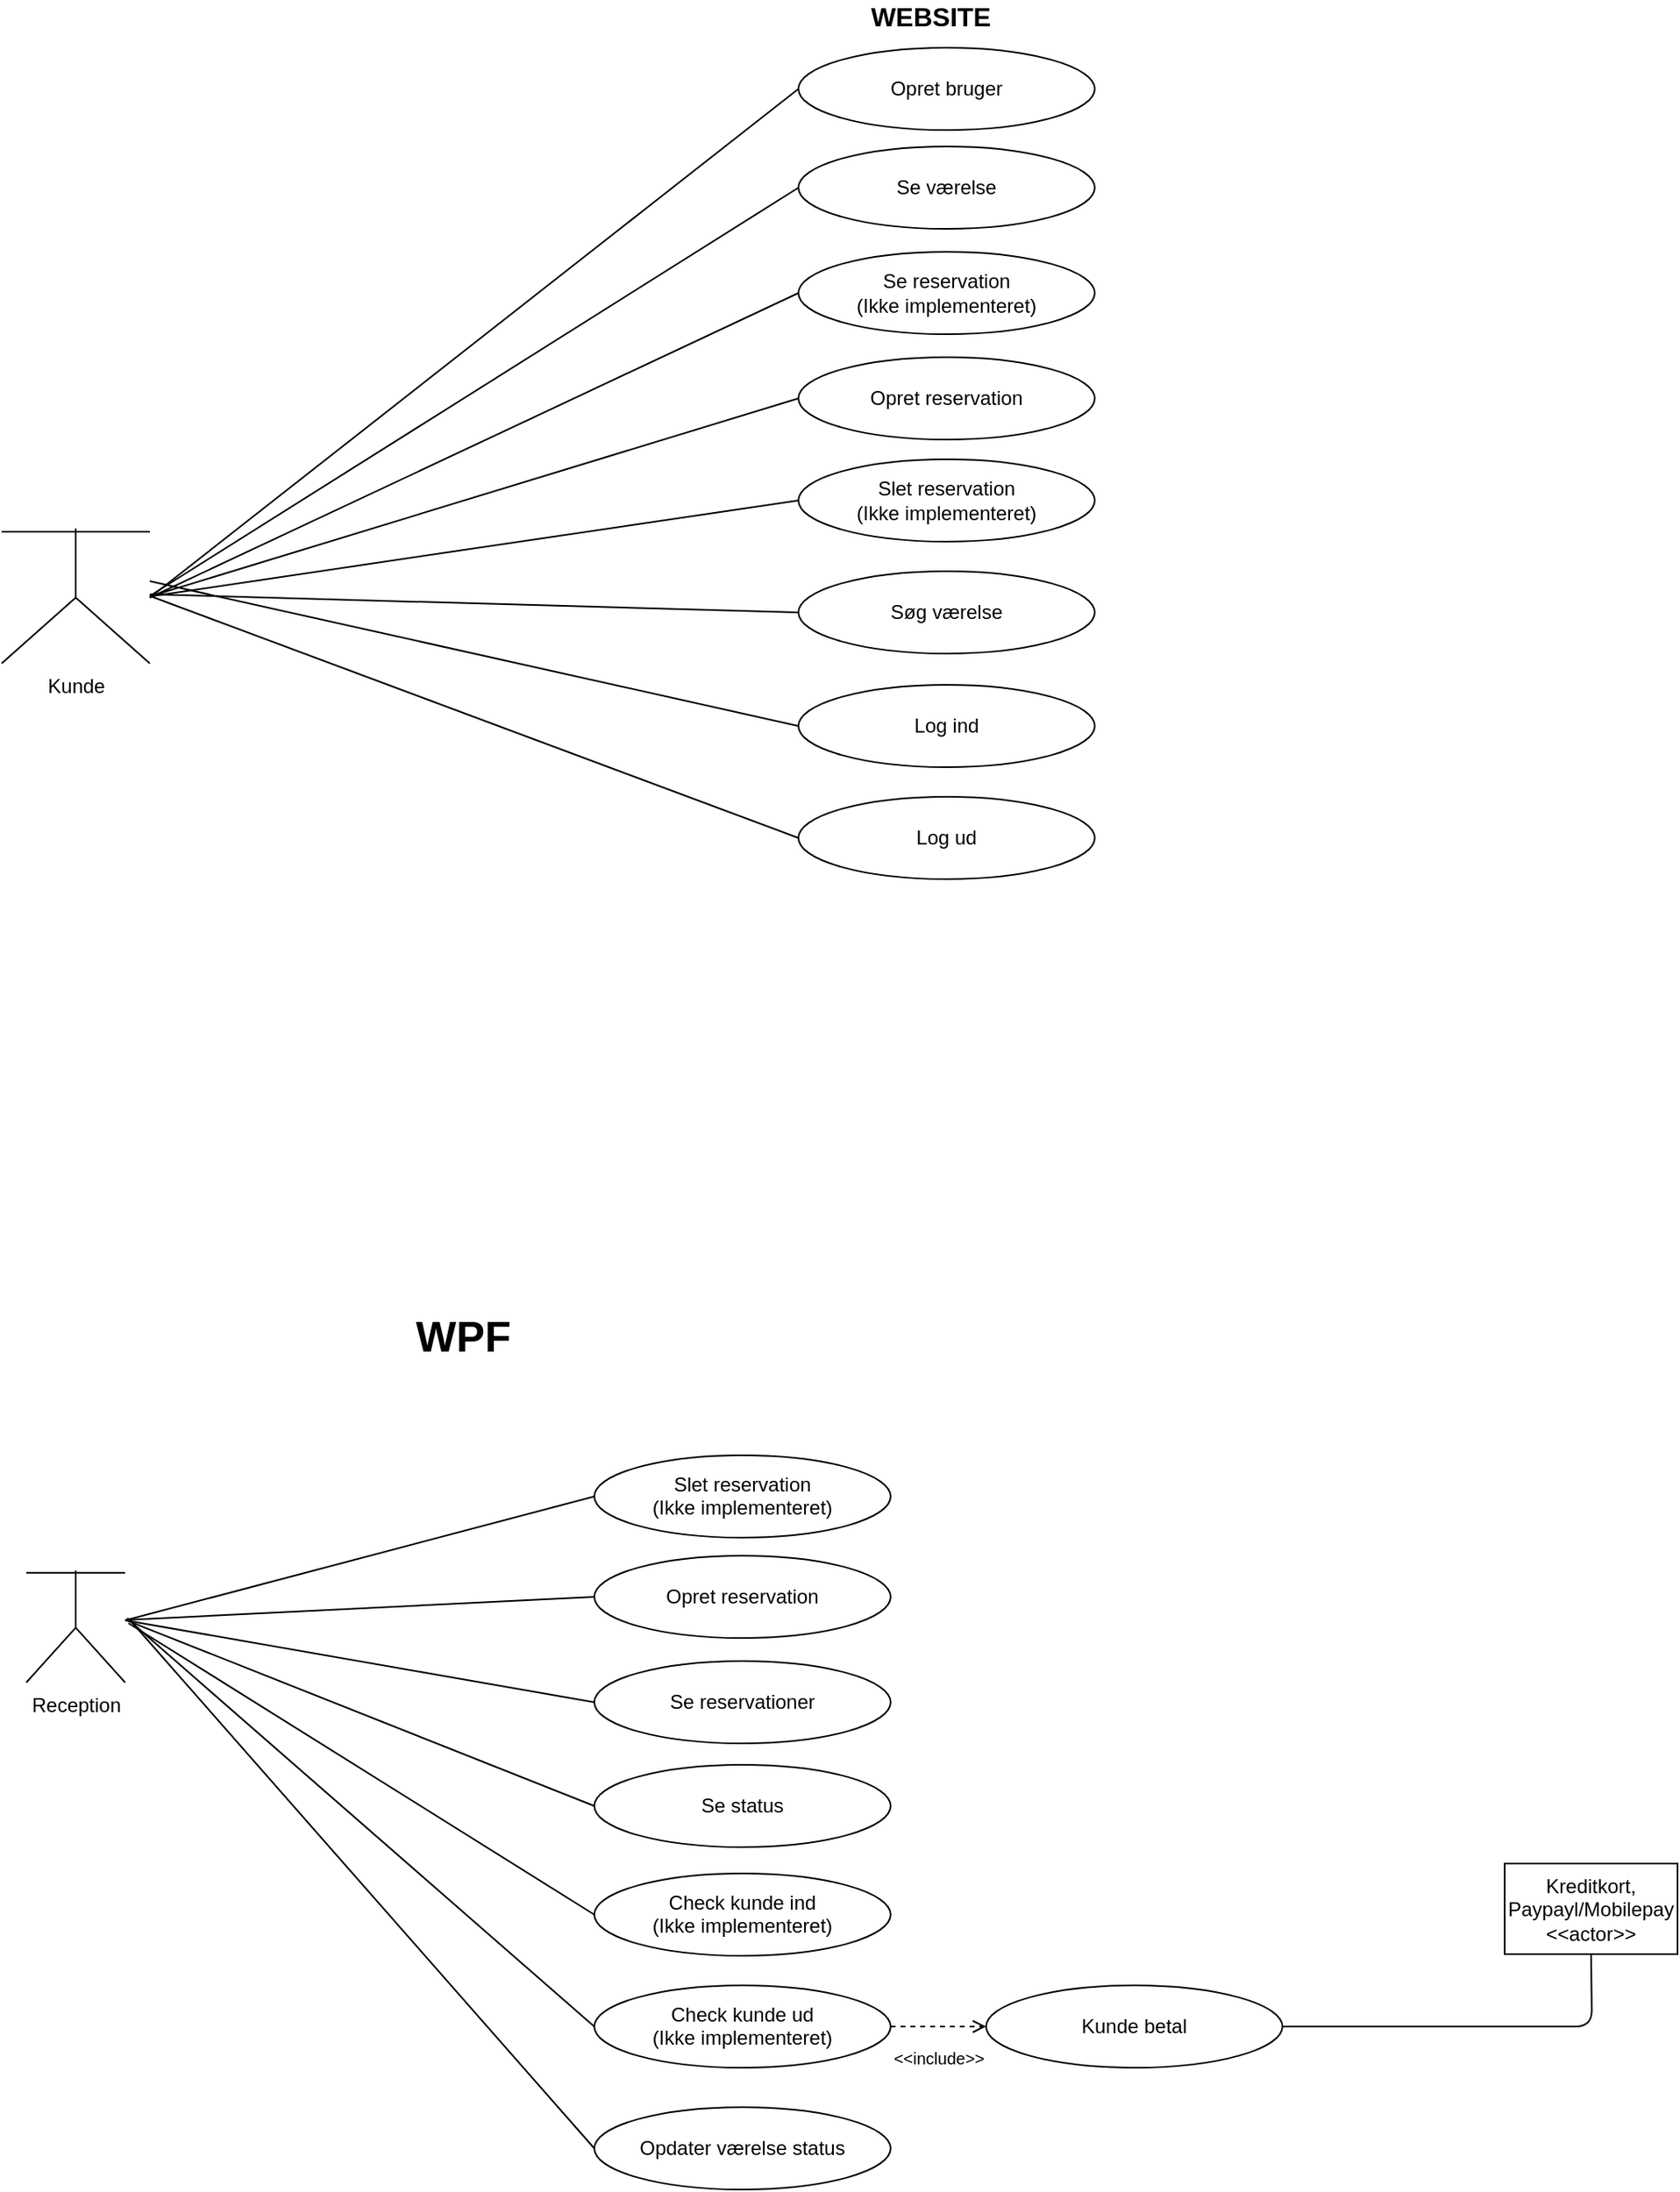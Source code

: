 <mxfile version="13.2.6" type="device"><diagram id="xb_ZnV_-1ZJiRoVLUP54" name="Page-1"><mxGraphModel dx="1038" dy="580" grid="0" gridSize="10" guides="1" tooltips="1" connect="1" arrows="1" fold="1" page="1" pageScale="1" pageWidth="2339" pageHeight="3300" math="0" shadow="0"><root><mxCell id="0"/><mxCell id="1" parent="0"/><mxCell id="jyRkxVcj7EnlJ8z9M37f-2" value="Kunde" style="shape=umlActor;verticalLabelPosition=bottom;labelBackgroundColor=#ffffff;verticalAlign=top;html=1;outlineConnect=0;" parent="1" vertex="1"><mxGeometry x="300" y="291" width="90" height="120" as="geometry"/></mxCell><mxCell id="jyRkxVcj7EnlJ8z9M37f-3" value="" style="shape=image;html=1;verticalAlign=top;verticalLabelPosition=bottom;labelBackgroundColor=#ffffff;imageAspect=0;aspect=fixed;image=https://cdn0.iconfinder.com/data/icons/objects-9/24/lego_figure_head_smile_toy-128.png;imageBackground=#ffffff;" parent="1" vertex="1"><mxGeometry x="311" y="261" width="68" height="68" as="geometry"/></mxCell><mxCell id="jyRkxVcj7EnlJ8z9M37f-8" value="Opret reservation" style="ellipse;whiteSpace=wrap;html=1;" parent="1" vertex="1"><mxGeometry x="784" y="225" width="180" height="50" as="geometry"/></mxCell><mxCell id="jyRkxVcj7EnlJ8z9M37f-26" value="" style="endArrow=none;html=1;exitX=0;exitY=0.5;exitDx=0;exitDy=0;" parent="1" source="TXzJKhRcY7PYW3Pfr3JQ-35" target="jyRkxVcj7EnlJ8z9M37f-2" edge="1"><mxGeometry width="50" height="50" relative="1" as="geometry"><mxPoint x="500" y="480" as="sourcePoint"/><mxPoint x="550" y="430" as="targetPoint"/><Array as="points"/></mxGeometry></mxCell><mxCell id="TXzJKhRcY7PYW3Pfr3JQ-11" value="Reception" style="shape=umlActor;verticalLabelPosition=bottom;labelBackgroundColor=#ffffff;verticalAlign=top;html=1;outlineConnect=0;fillColor=none;" parent="1" vertex="1"><mxGeometry x="315" y="930" width="60" height="100" as="geometry"/></mxCell><mxCell id="TXzJKhRcY7PYW3Pfr3JQ-14" value="Opret reservation" style="ellipse;whiteSpace=wrap;html=1;" parent="1" vertex="1"><mxGeometry x="660" y="953" width="180" height="50" as="geometry"/></mxCell><mxCell id="TXzJKhRcY7PYW3Pfr3JQ-15" value="&lt;font style=&quot;font-size: 26px&quot;&gt;&lt;b&gt;WPF&lt;/b&gt;&lt;/font&gt;" style="text;html=1;align=center;verticalAlign=middle;resizable=0;points=[];autosize=1;" parent="1" vertex="1"><mxGeometry x="545" y="810" width="70" height="20" as="geometry"/></mxCell><mxCell id="TXzJKhRcY7PYW3Pfr3JQ-16" value="Se status" style="ellipse;whiteSpace=wrap;html=1;" parent="1" vertex="1"><mxGeometry x="660" y="1080" width="180" height="50" as="geometry"/></mxCell><mxCell id="TXzJKhRcY7PYW3Pfr3JQ-17" value="Kunde betal" style="ellipse;whiteSpace=wrap;html=1;" parent="1" vertex="1"><mxGeometry x="898" y="1214" width="180" height="50" as="geometry"/></mxCell><mxCell id="TXzJKhRcY7PYW3Pfr3JQ-19" value="Se reservationer" style="ellipse;whiteSpace=wrap;html=1;" parent="1" vertex="1"><mxGeometry x="660" y="1017" width="180" height="50" as="geometry"/></mxCell><mxCell id="TXzJKhRcY7PYW3Pfr3JQ-20" value="" style="endArrow=none;html=1;entryX=0;entryY=0.5;entryDx=0;entryDy=0;" parent="1" source="TXzJKhRcY7PYW3Pfr3JQ-11" target="TXzJKhRcY7PYW3Pfr3JQ-16" edge="1"><mxGeometry width="50" height="50" relative="1" as="geometry"><mxPoint x="520" y="1120" as="sourcePoint"/><mxPoint x="570" y="1070" as="targetPoint"/></mxGeometry></mxCell><mxCell id="TXzJKhRcY7PYW3Pfr3JQ-21" value="" style="endArrow=none;html=1;entryX=0;entryY=0.5;entryDx=0;entryDy=0;" parent="1" target="TXzJKhRcY7PYW3Pfr3JQ-19" edge="1"><mxGeometry width="50" height="50" relative="1" as="geometry"><mxPoint x="375" y="992.238" as="sourcePoint"/><mxPoint x="660" y="1042" as="targetPoint"/></mxGeometry></mxCell><mxCell id="TXzJKhRcY7PYW3Pfr3JQ-23" value="" style="endArrow=none;html=1;entryX=0;entryY=0.5;entryDx=0;entryDy=0;" parent="1" target="TXzJKhRcY7PYW3Pfr3JQ-14" edge="1"><mxGeometry width="50" height="50" relative="1" as="geometry"><mxPoint x="376" y="992" as="sourcePoint"/><mxPoint x="619" y="887" as="targetPoint"/></mxGeometry></mxCell><mxCell id="TXzJKhRcY7PYW3Pfr3JQ-24" value="Kreditkort,&lt;br&gt;Paypayl/Mobilepay&lt;br&gt;&amp;lt;&amp;lt;actor&amp;gt;&amp;gt;" style="rounded=0;whiteSpace=wrap;html=1;fillColor=none;" parent="1" vertex="1"><mxGeometry x="1213" y="1140" width="105" height="55" as="geometry"/></mxCell><mxCell id="TXzJKhRcY7PYW3Pfr3JQ-25" value="" style="endArrow=none;html=1;entryX=0.5;entryY=1;entryDx=0;entryDy=0;exitX=1;exitY=0.5;exitDx=0;exitDy=0;" parent="1" source="TXzJKhRcY7PYW3Pfr3JQ-17" target="TXzJKhRcY7PYW3Pfr3JQ-24" edge="1"><mxGeometry width="50" height="50" relative="1" as="geometry"><mxPoint x="1304" y="1019" as="sourcePoint"/><mxPoint x="1354" y="969" as="targetPoint"/><Array as="points"><mxPoint x="1266" y="1239"/></Array></mxGeometry></mxCell><mxCell id="TXzJKhRcY7PYW3Pfr3JQ-26" value="" style="shape=image;html=1;verticalAlign=top;verticalLabelPosition=bottom;labelBackgroundColor=#ffffff;imageAspect=0;aspect=fixed;image=https://cdn0.iconfinder.com/data/icons/objects-9/24/lego_figure_head_smile_toy-128.png;imageBackground=#ffffff;" parent="1" vertex="1"><mxGeometry x="311" y="894" width="68" height="68" as="geometry"/></mxCell><mxCell id="TXzJKhRcY7PYW3Pfr3JQ-30" value="Slet reservation&lt;br&gt;(Ikke implementeret)" style="ellipse;whiteSpace=wrap;html=1;" parent="1" vertex="1"><mxGeometry x="784" y="287" width="180" height="50" as="geometry"/></mxCell><mxCell id="TXzJKhRcY7PYW3Pfr3JQ-32" value="Søg værelse" style="ellipse;whiteSpace=wrap;html=1;" parent="1" vertex="1"><mxGeometry x="784" y="355" width="180" height="50" as="geometry"/></mxCell><mxCell id="TXzJKhRcY7PYW3Pfr3JQ-34" value="&lt;b&gt;&lt;font style=&quot;font-size: 16px&quot;&gt;WEBSITE&lt;/font&gt;&lt;/b&gt;" style="text;html=1;align=center;verticalAlign=middle;resizable=0;points=[];autosize=1;" parent="1" vertex="1"><mxGeometry x="822" y="8" width="83" height="19" as="geometry"/></mxCell><mxCell id="TXzJKhRcY7PYW3Pfr3JQ-35" value="Log ind" style="ellipse;whiteSpace=wrap;html=1;" parent="1" vertex="1"><mxGeometry x="784" y="424" width="180" height="50" as="geometry"/></mxCell><mxCell id="TXzJKhRcY7PYW3Pfr3JQ-36" value="Log ud" style="ellipse;whiteSpace=wrap;html=1;" parent="1" vertex="1"><mxGeometry x="784" y="492" width="180" height="50" as="geometry"/></mxCell><mxCell id="TXzJKhRcY7PYW3Pfr3JQ-37" value="" style="endArrow=none;html=1;exitX=0;exitY=0.5;exitDx=0;exitDy=0;" parent="1" source="TXzJKhRcY7PYW3Pfr3JQ-36" edge="1"><mxGeometry width="50" height="50" relative="1" as="geometry"><mxPoint x="572" y="397" as="sourcePoint"/><mxPoint x="390" y="370" as="targetPoint"/></mxGeometry></mxCell><mxCell id="TXzJKhRcY7PYW3Pfr3JQ-38" value="Se reservation&lt;br&gt;(Ikke implementeret)" style="ellipse;whiteSpace=wrap;html=1;" parent="1" vertex="1"><mxGeometry x="784" y="161" width="180" height="50" as="geometry"/></mxCell><mxCell id="TXzJKhRcY7PYW3Pfr3JQ-39" value="Se værelse" style="ellipse;whiteSpace=wrap;html=1;" parent="1" vertex="1"><mxGeometry x="784" y="97" width="180" height="50" as="geometry"/></mxCell><mxCell id="TXzJKhRcY7PYW3Pfr3JQ-40" value="" style="endArrow=none;html=1;entryX=0;entryY=0.5;entryDx=0;entryDy=0;" parent="1" target="TXzJKhRcY7PYW3Pfr3JQ-32" edge="1"><mxGeometry width="50" height="50" relative="1" as="geometry"><mxPoint x="390" y="369" as="sourcePoint"/><mxPoint x="620" y="312" as="targetPoint"/></mxGeometry></mxCell><mxCell id="TXzJKhRcY7PYW3Pfr3JQ-42" value="" style="endArrow=none;html=1;entryX=0;entryY=0.5;entryDx=0;entryDy=0;" parent="1" target="TXzJKhRcY7PYW3Pfr3JQ-30" edge="1"><mxGeometry width="50" height="50" relative="1" as="geometry"><mxPoint x="392" y="370" as="sourcePoint"/><mxPoint x="699" y="290" as="targetPoint"/></mxGeometry></mxCell><mxCell id="TXzJKhRcY7PYW3Pfr3JQ-43" value="" style="endArrow=none;html=1;entryX=0;entryY=0.5;entryDx=0;entryDy=0;" parent="1" target="jyRkxVcj7EnlJ8z9M37f-8" edge="1"><mxGeometry width="50" height="50" relative="1" as="geometry"><mxPoint x="391" y="370" as="sourcePoint"/><mxPoint x="725" y="287" as="targetPoint"/></mxGeometry></mxCell><mxCell id="TXzJKhRcY7PYW3Pfr3JQ-44" value="" style="endArrow=none;html=1;entryX=0;entryY=0.5;entryDx=0;entryDy=0;" parent="1" target="TXzJKhRcY7PYW3Pfr3JQ-38" edge="1"><mxGeometry width="50" height="50" relative="1" as="geometry"><mxPoint x="390" y="371" as="sourcePoint"/><mxPoint x="715" y="202" as="targetPoint"/></mxGeometry></mxCell><mxCell id="TXzJKhRcY7PYW3Pfr3JQ-45" value="" style="endArrow=none;html=1;entryX=0;entryY=0.5;entryDx=0;entryDy=0;" parent="1" target="TXzJKhRcY7PYW3Pfr3JQ-39" edge="1"><mxGeometry width="50" height="50" relative="1" as="geometry"><mxPoint x="390" y="370" as="sourcePoint"/><mxPoint x="677" y="142" as="targetPoint"/></mxGeometry></mxCell><mxCell id="TXzJKhRcY7PYW3Pfr3JQ-46" value="Opret bruger" style="ellipse;whiteSpace=wrap;html=1;" parent="1" vertex="1"><mxGeometry x="784" y="37" width="180" height="50" as="geometry"/></mxCell><mxCell id="TXzJKhRcY7PYW3Pfr3JQ-47" value="" style="endArrow=none;html=1;entryX=0;entryY=0.5;entryDx=0;entryDy=0;" parent="1" target="TXzJKhRcY7PYW3Pfr3JQ-46" edge="1"><mxGeometry width="50" height="50" relative="1" as="geometry"><mxPoint x="390" y="371" as="sourcePoint"/><mxPoint x="624" y="132" as="targetPoint"/></mxGeometry></mxCell><mxCell id="TXzJKhRcY7PYW3Pfr3JQ-48" value="Check kunde ind&lt;br&gt;&lt;span style=&quot;font-size: 9.0pt ; line-height: 130% ; font-family: &amp;#34;calibri&amp;#34; , sans-serif&quot;&gt;(Ikke implementeret)&lt;/span&gt;" style="ellipse;whiteSpace=wrap;html=1;" parent="1" vertex="1"><mxGeometry x="660" y="1146" width="180" height="50" as="geometry"/></mxCell><mxCell id="TXzJKhRcY7PYW3Pfr3JQ-49" value="Check kunde ud&lt;br&gt;&lt;span style=&quot;font-size: 9.0pt ; line-height: 130% ; font-family: &amp;#34;calibri&amp;#34; , sans-serif&quot;&gt;(Ikke implementeret)&lt;/span&gt;" style="ellipse;whiteSpace=wrap;html=1;" parent="1" vertex="1"><mxGeometry x="660" y="1214" width="180" height="50" as="geometry"/></mxCell><mxCell id="TXzJKhRcY7PYW3Pfr3JQ-50" value="" style="endArrow=none;html=1;entryX=0;entryY=0.5;entryDx=0;entryDy=0;" parent="1" target="TXzJKhRcY7PYW3Pfr3JQ-49" edge="1"><mxGeometry width="50" height="50" relative="1" as="geometry"><mxPoint x="376" y="991" as="sourcePoint"/><mxPoint x="538" y="1156" as="targetPoint"/></mxGeometry></mxCell><mxCell id="TXzJKhRcY7PYW3Pfr3JQ-51" value="" style="endArrow=none;html=1;entryX=0;entryY=0.5;entryDx=0;entryDy=0;" parent="1" target="TXzJKhRcY7PYW3Pfr3JQ-48" edge="1"><mxGeometry width="50" height="50" relative="1" as="geometry"><mxPoint x="377" y="994" as="sourcePoint"/><mxPoint x="615" y="1117" as="targetPoint"/></mxGeometry></mxCell><mxCell id="TXzJKhRcY7PYW3Pfr3JQ-52" value="" style="endArrow=open;dashed=1;html=1;entryX=0;entryY=0.5;entryDx=0;entryDy=0;exitX=1;exitY=0.5;exitDx=0;exitDy=0;endFill=0;" parent="1" source="TXzJKhRcY7PYW3Pfr3JQ-49" target="TXzJKhRcY7PYW3Pfr3JQ-17" edge="1"><mxGeometry width="50" height="50" relative="1" as="geometry"><mxPoint x="791" y="1358" as="sourcePoint"/><mxPoint x="841" y="1308" as="targetPoint"/></mxGeometry></mxCell><mxCell id="TXzJKhRcY7PYW3Pfr3JQ-53" value="&lt;font style=&quot;font-size: 10px&quot;&gt;&amp;lt;&amp;lt;include&amp;gt;&amp;gt;&lt;/font&gt;" style="text;html=1;align=center;verticalAlign=middle;resizable=0;points=[];autosize=1;" parent="1" vertex="1"><mxGeometry x="836" y="1248" width="65" height="19" as="geometry"/></mxCell><mxCell id="TXzJKhRcY7PYW3Pfr3JQ-54" value="Slet reservation&lt;br&gt;&lt;span style=&quot;font-size: 9.0pt ; line-height: 130% ; font-family: &amp;#34;calibri&amp;#34; , sans-serif&quot;&gt;(Ikke implementeret)&lt;/span&gt;" style="ellipse;whiteSpace=wrap;html=1;" parent="1" vertex="1"><mxGeometry x="660" y="892" width="180" height="50" as="geometry"/></mxCell><mxCell id="TXzJKhRcY7PYW3Pfr3JQ-56" value="" style="endArrow=none;html=1;entryX=0;entryY=0.5;entryDx=0;entryDy=0;" parent="1" target="TXzJKhRcY7PYW3Pfr3JQ-54" edge="1"><mxGeometry width="50" height="50" relative="1" as="geometry"><mxPoint x="376" y="992" as="sourcePoint"/><mxPoint x="557" y="891" as="targetPoint"/></mxGeometry></mxCell><mxCell id="TXzJKhRcY7PYW3Pfr3JQ-57" value="" style="endArrow=none;html=1;entryX=0;entryY=0.5;entryDx=0;entryDy=0;" parent="1" target="TXzJKhRcY7PYW3Pfr3JQ-58" edge="1"><mxGeometry width="50" height="50" relative="1" as="geometry"><mxPoint x="377" y="991" as="sourcePoint"/><mxPoint x="656" y="1303" as="targetPoint"/></mxGeometry></mxCell><mxCell id="TXzJKhRcY7PYW3Pfr3JQ-58" value="Opdater værelse status" style="ellipse;whiteSpace=wrap;html=1;" parent="1" vertex="1"><mxGeometry x="660" y="1288" width="180" height="50" as="geometry"/></mxCell></root></mxGraphModel></diagram></mxfile>